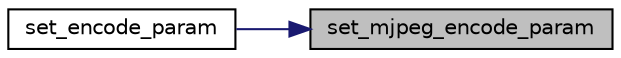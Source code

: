 digraph "set_mjpeg_encode_param"
{
 // INTERACTIVE_SVG=YES
 // LATEX_PDF_SIZE
  bgcolor="transparent";
  edge [fontname="Helvetica",fontsize="10",labelfontname="Helvetica",labelfontsize="10"];
  node [fontname="Helvetica",fontsize="10",shape=record];
  rankdir="RL";
  Node1 [label="set_mjpeg_encode_param",height=0.2,width=0.4,color="black", fillcolor="grey75", style="filled", fontcolor="black",tooltip=" "];
  Node1 -> Node2 [dir="back",color="midnightblue",fontsize="10",style="solid",fontname="Helvetica"];
  Node2 [label="set_encode_param",height=0.2,width=0.4,color="black",URL="$da/d30/stream__cfg_8c.html#a10e5be9082bc9c7d38aff57786bfe082",tooltip=" "];
}

